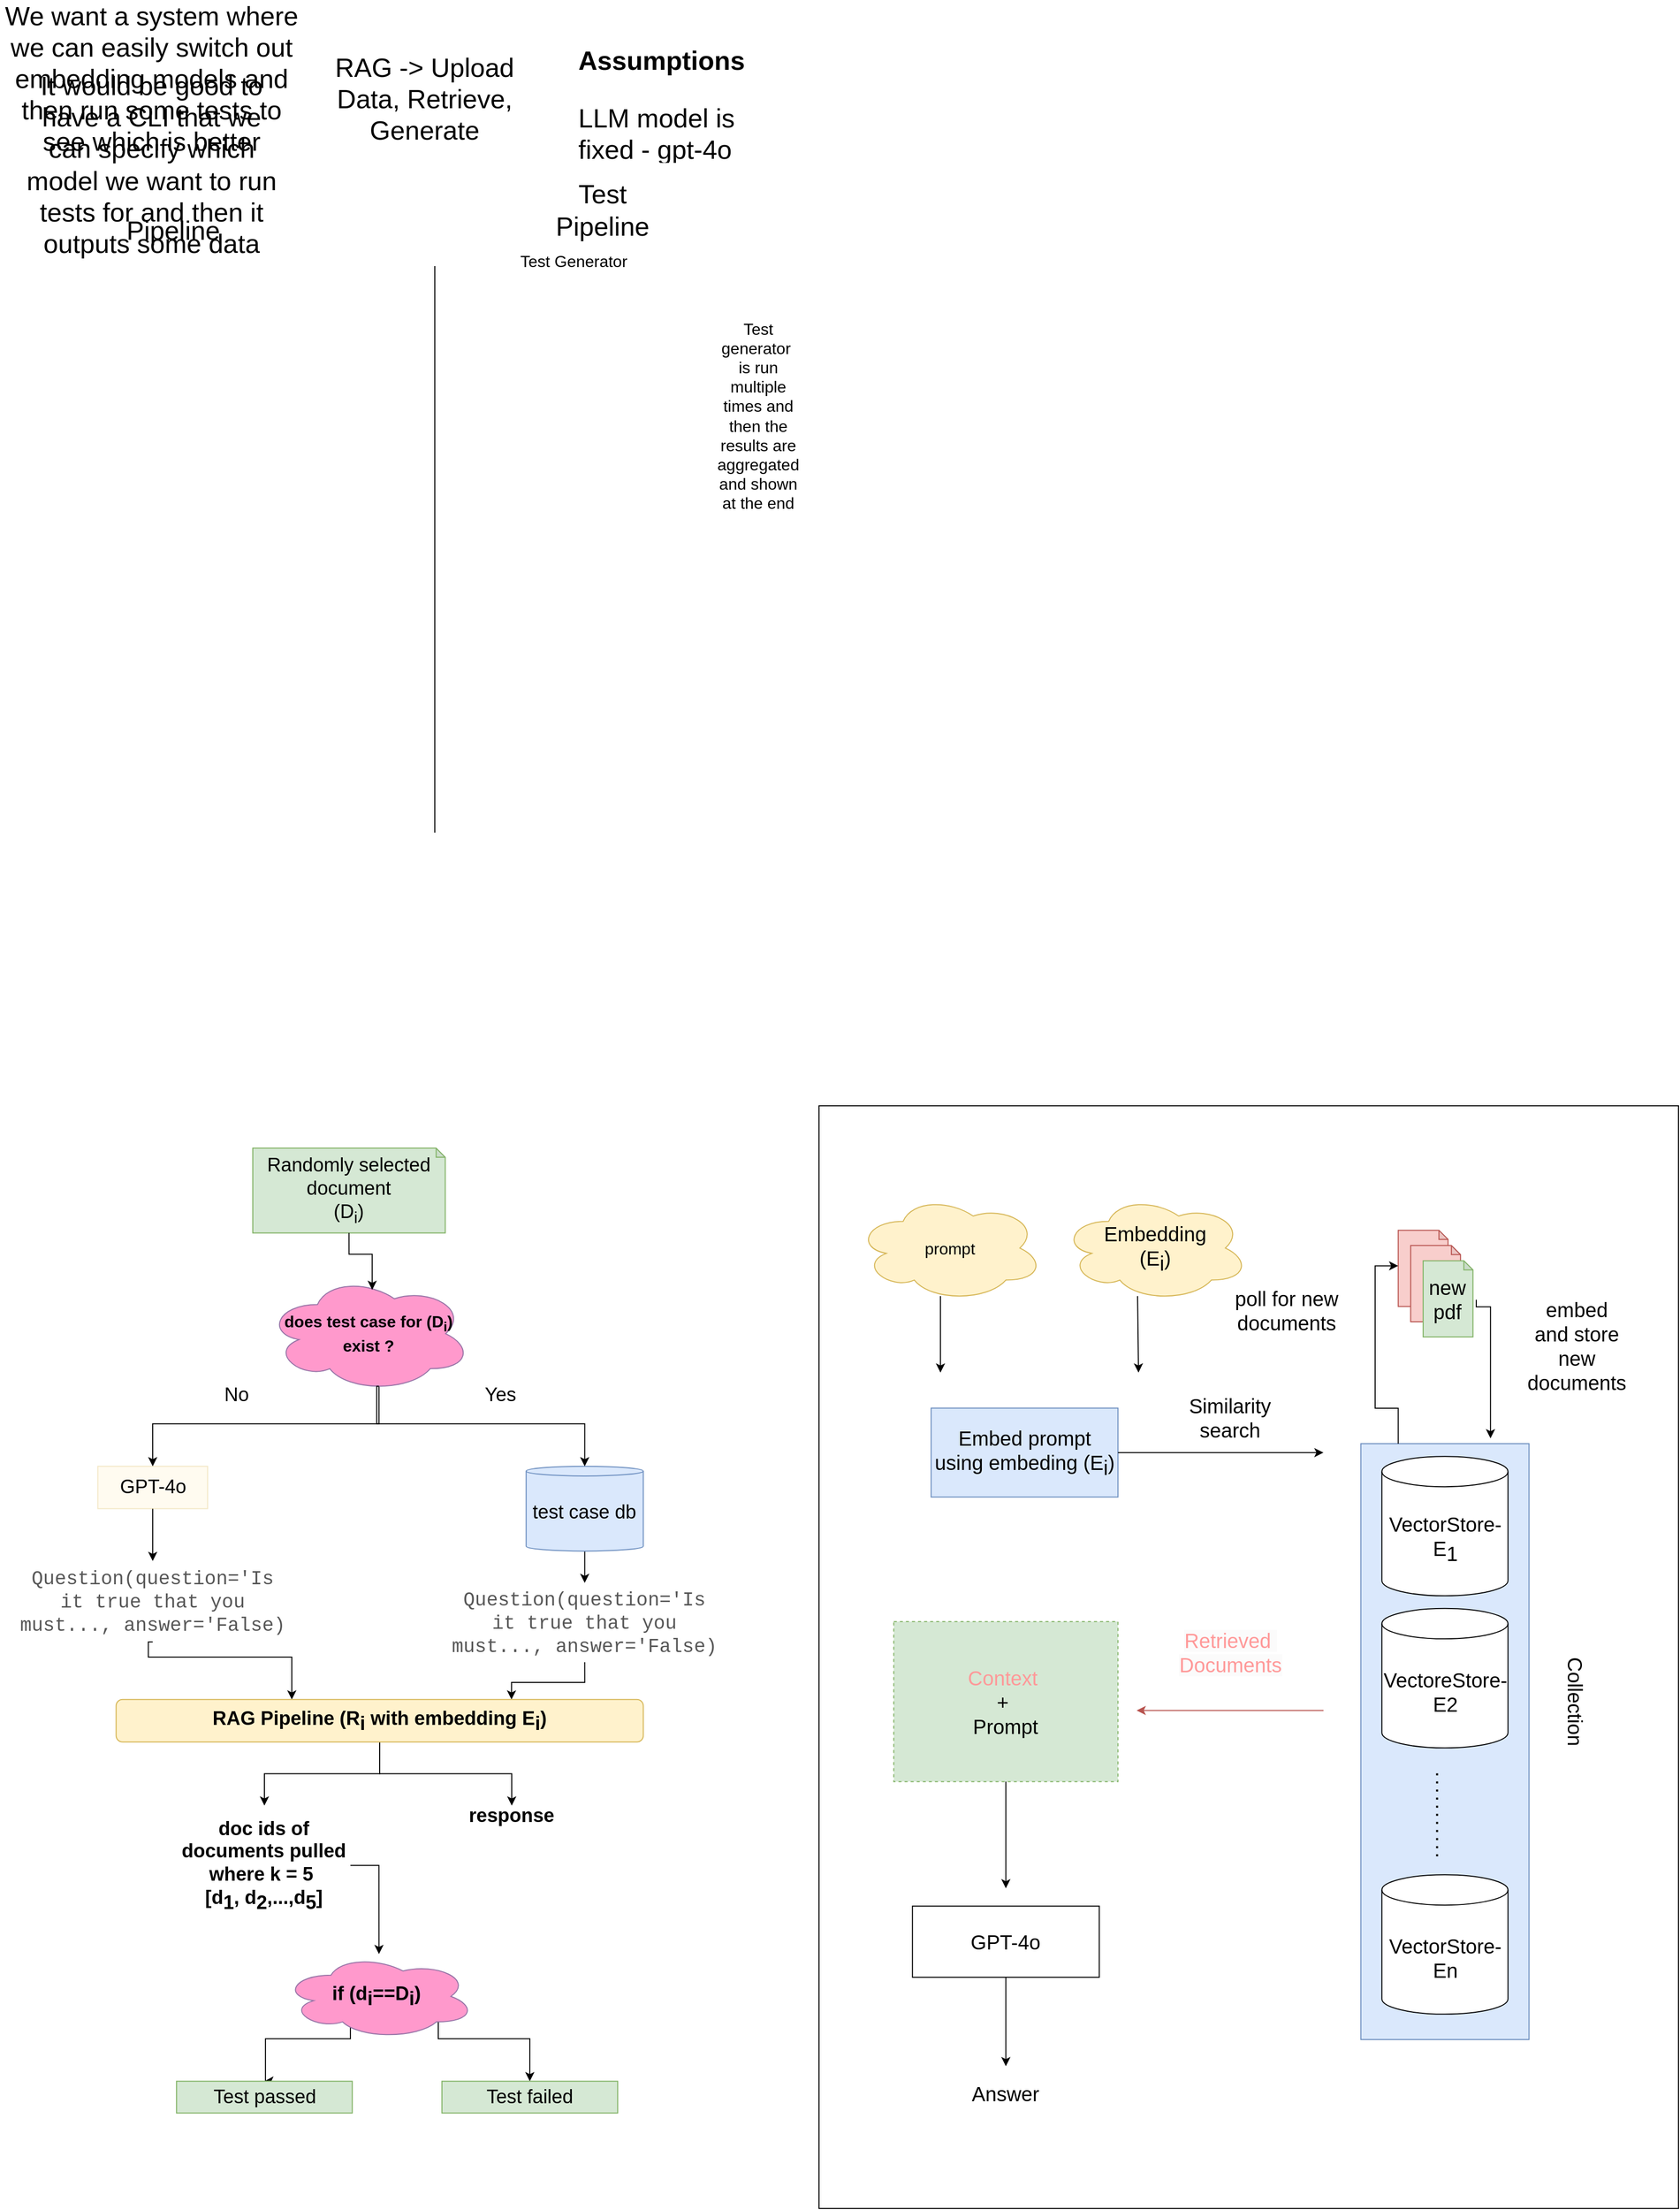 <mxfile version="24.7.7">
  <diagram name="Page-1" id="-SjczU5Mt3xOh5nrBtXj">
    <mxGraphModel dx="1735" dy="1022" grid="1" gridSize="10" guides="1" tooltips="1" connect="1" arrows="1" fold="1" page="1" pageScale="1" pageWidth="850" pageHeight="1100" math="0" shadow="0">
      <root>
        <mxCell id="0" />
        <mxCell id="1" parent="0" />
        <mxCell id="X-Sjxisc7YFIflCwljAy-2" value="We want a system where we can easily switch out embedding models and then run some tests to see which is better" style="text;html=1;align=center;verticalAlign=middle;whiteSpace=wrap;rounded=0;fontSize=26;fontStyle=0" parent="1" vertex="1">
          <mxGeometry x="40" y="40" width="300" height="90" as="geometry" />
        </mxCell>
        <mxCell id="X-Sjxisc7YFIflCwljAy-5" value="It would be good to have a CLI that we can specify which model we want to run tests for and then it outputs some data" style="text;html=1;align=center;verticalAlign=middle;whiteSpace=wrap;rounded=0;fontSize=26;fontStyle=0" parent="1" vertex="1">
          <mxGeometry x="60" y="140" width="260" height="60" as="geometry" />
        </mxCell>
        <mxCell id="X-Sjxisc7YFIflCwljAy-6" value="" style="endArrow=none;html=1;rounded=0;fontSize=16;fontStyle=0" parent="1" edge="1">
          <mxGeometry width="50" height="50" relative="1" as="geometry">
            <mxPoint x="470" y="830" as="sourcePoint" />
            <mxPoint x="470" y="270" as="targetPoint" />
          </mxGeometry>
        </mxCell>
        <mxCell id="X-Sjxisc7YFIflCwljAy-8" value="&lt;span style=&quot;font-size: 26px;&quot;&gt;&lt;font style=&quot;font-size: 26px;&quot;&gt;Pipeline&amp;nbsp;&lt;/font&gt;&lt;/span&gt;" style="text;html=1;align=center;verticalAlign=middle;whiteSpace=wrap;rounded=0;fontSize=26;fontStyle=0" parent="1" vertex="1">
          <mxGeometry x="150" y="220" width="130" height="30" as="geometry" />
        </mxCell>
        <mxCell id="X-Sjxisc7YFIflCwljAy-17" value="RAG -&amp;gt; Upload Data, Retrieve, Generate" style="text;html=1;align=center;verticalAlign=middle;whiteSpace=wrap;rounded=0;fontSize=26;fontStyle=0" parent="1" vertex="1">
          <mxGeometry x="360" y="90" width="200" height="30" as="geometry" />
        </mxCell>
        <mxCell id="X-Sjxisc7YFIflCwljAy-34" value="&lt;h1 style=&quot;margin-top: 0px; font-size: 26px;&quot;&gt;Assumptions&lt;/h1&gt;&lt;p style=&quot;font-size: 26px;&quot;&gt;LLM model is fixed - gpt-4o in this case&lt;/p&gt;&lt;p style=&quot;font-size: 26px;&quot;&gt;Only different Embeddings are being tested&lt;/p&gt;" style="text;html=1;whiteSpace=wrap;overflow=hidden;rounded=0;fontSize=26;fontStyle=0" parent="1" vertex="1">
          <mxGeometry x="610" y="45" width="180" height="120" as="geometry" />
        </mxCell>
        <mxCell id="X-Sjxisc7YFIflCwljAy-41" value="&lt;span style=&quot;font-size: 26px;&quot;&gt;&lt;font style=&quot;font-size: 26px;&quot;&gt;Test Pipeline&lt;/font&gt;&lt;/span&gt;" style="text;html=1;align=center;verticalAlign=middle;whiteSpace=wrap;rounded=0;fontSize=26;fontStyle=0" parent="1" vertex="1">
          <mxGeometry x="571.25" y="200" width="130" height="30" as="geometry" />
        </mxCell>
        <mxCell id="qdj8g2VRZABDNVDGwQws-7" value="&lt;span style=&quot;font-size: 16px;&quot;&gt;Test Generator&lt;/span&gt;&lt;div style=&quot;font-size: 16px;&quot;&gt;&lt;br style=&quot;font-size: 16px;&quot;&gt;&lt;/div&gt;" style="text;html=1;align=center;verticalAlign=middle;whiteSpace=wrap;rounded=0;fontSize=16;fontStyle=0" vertex="1" parent="1">
          <mxGeometry x="552.5" y="260" width="108.75" height="30" as="geometry" />
        </mxCell>
        <mxCell id="qdj8g2VRZABDNVDGwQws-72" value="Test generator&amp;nbsp; is run multiple times and then the results are aggregated and shown at the end" style="text;html=1;align=center;verticalAlign=middle;whiteSpace=wrap;rounded=0;fontSize=16;fontStyle=0" vertex="1" parent="1">
          <mxGeometry x="760" y="402.5" width="60" height="30" as="geometry" />
        </mxCell>
        <mxCell id="qdj8g2VRZABDNVDGwQws-121" value="" style="group" vertex="1" connectable="0" parent="1">
          <mxGeometry x="850" y="1100" width="850" height="1090" as="geometry" />
        </mxCell>
        <mxCell id="qdj8g2VRZABDNVDGwQws-87" value="GPT-4o" style="rounded=0;whiteSpace=wrap;html=1;fontSize=20;fontStyle=0" vertex="1" parent="qdj8g2VRZABDNVDGwQws-121">
          <mxGeometry x="92.391" y="791.129" width="184.783" height="70.323" as="geometry" />
        </mxCell>
        <mxCell id="qdj8g2VRZABDNVDGwQws-88" value="prompt" style="ellipse;shape=cloud;whiteSpace=wrap;html=1;fillColor=#fff2cc;strokeColor=#d6b656;fontSize=16;fontStyle=0" vertex="1" parent="qdj8g2VRZABDNVDGwQws-121">
          <mxGeometry x="36.957" y="87.903" width="184.783" height="105.484" as="geometry" />
        </mxCell>
        <mxCell id="qdj8g2VRZABDNVDGwQws-89" value="" style="endArrow=classic;html=1;rounded=0;exitX=0.55;exitY=0.95;exitDx=0;exitDy=0;exitPerimeter=0;fontSize=20;fontStyle=0" edge="1" parent="qdj8g2VRZABDNVDGwQws-121">
          <mxGeometry width="50" height="50" relative="1" as="geometry">
            <mxPoint x="120.109" y="188.113" as="sourcePoint" />
            <mxPoint x="120.109" y="263.71" as="targetPoint" />
          </mxGeometry>
        </mxCell>
        <mxCell id="qdj8g2VRZABDNVDGwQws-90" value="" style="endArrow=classic;html=1;rounded=0;exitX=0.55;exitY=0.95;exitDx=0;exitDy=0;exitPerimeter=0;fontSize=20;fontStyle=0" edge="1" parent="qdj8g2VRZABDNVDGwQws-121">
          <mxGeometry width="50" height="50" relative="1" as="geometry">
            <mxPoint x="315.054" y="188.113" as="sourcePoint" />
            <mxPoint x="315.978" y="263.71" as="targetPoint" />
          </mxGeometry>
        </mxCell>
        <mxCell id="qdj8g2VRZABDNVDGwQws-91" value="Embed prompt&lt;div style=&quot;font-size: 20px;&quot;&gt;using embeding (E&lt;span style=&quot;font-size: 20px;&quot;&gt;&lt;sub style=&quot;font-size: 20px;&quot;&gt;i&lt;/sub&gt;&lt;/span&gt;&lt;span style=&quot;background-color: initial; font-size: 20px;&quot;&gt;)&lt;/span&gt;&lt;/div&gt;" style="text;html=1;align=center;verticalAlign=middle;whiteSpace=wrap;rounded=0;fillColor=#dae8fc;strokeColor=#6c8ebf;fontSize=20;fontStyle=0" vertex="1" parent="qdj8g2VRZABDNVDGwQws-121">
          <mxGeometry x="110.87" y="298.871" width="184.783" height="87.903" as="geometry" />
        </mxCell>
        <mxCell id="qdj8g2VRZABDNVDGwQws-92" value="" style="endArrow=classic;html=1;rounded=0;exitX=1;exitY=0.5;exitDx=0;exitDy=0;fontSize=20;fontStyle=0" edge="1" parent="qdj8g2VRZABDNVDGwQws-121" source="qdj8g2VRZABDNVDGwQws-91">
          <mxGeometry width="50" height="50" relative="1" as="geometry">
            <mxPoint x="683.696" y="597.742" as="sourcePoint" />
            <mxPoint x="498.913" y="342.823" as="targetPoint" />
          </mxGeometry>
        </mxCell>
        <mxCell id="qdj8g2VRZABDNVDGwQws-93" value="Similarity search" style="text;html=1;align=center;verticalAlign=middle;whiteSpace=wrap;rounded=0;fontSize=20;fontStyle=0" vertex="1" parent="qdj8g2VRZABDNVDGwQws-121">
          <mxGeometry x="351.087" y="281.29" width="110.87" height="52.742" as="geometry" />
        </mxCell>
        <mxCell id="qdj8g2VRZABDNVDGwQws-94" value="" style="endArrow=classic;html=1;rounded=0;fillColor=#f8cecc;strokeColor=#b85450;fontColor=#000000;fontSize=20;fontStyle=0" edge="1" parent="qdj8g2VRZABDNVDGwQws-121">
          <mxGeometry width="50" height="50" relative="1" as="geometry">
            <mxPoint x="498.913" y="597.742" as="sourcePoint" />
            <mxPoint x="314.13" y="597.742" as="targetPoint" />
          </mxGeometry>
        </mxCell>
        <mxCell id="qdj8g2VRZABDNVDGwQws-95" value="&lt;span style=&quot;font-family: Helvetica; font-size: 20px; font-style: normal; font-variant-ligatures: normal; font-variant-caps: normal; letter-spacing: normal; orphans: 2; text-indent: 0px; text-transform: none; widows: 2; word-spacing: 0px; -webkit-text-stroke-width: 0px; white-space: normal; background-color: rgb(251, 251, 251); text-decoration-thickness: initial; text-decoration-style: initial; text-decoration-color: initial; float: none; display: inline !important;&quot;&gt;&lt;font style=&quot;font-size: 20px;&quot; color=&quot;#ff9999&quot;&gt;Retrieved&amp;nbsp;&lt;br style=&quot;font-size: 20px;&quot;&gt;&lt;/font&gt;&lt;/span&gt;&lt;div style=&quot;font-size: 20px;&quot;&gt;&lt;span style=&quot;font-family: Helvetica; font-size: 20px; font-style: normal; font-variant-ligatures: normal; font-variant-caps: normal; letter-spacing: normal; orphans: 2; text-indent: 0px; text-transform: none; widows: 2; word-spacing: 0px; -webkit-text-stroke-width: 0px; white-space: normal; background-color: rgb(251, 251, 251); text-decoration-thickness: initial; text-decoration-style: initial; text-decoration-color: initial; float: none; display: inline !important;&quot;&gt;&lt;font style=&quot;font-size: 20px;&quot; color=&quot;#ff9999&quot;&gt;Documents&lt;/font&gt;&lt;/span&gt;&lt;/div&gt;" style="text;whiteSpace=wrap;html=1;align=center;fontSize=20;fontStyle=0" vertex="1" parent="qdj8g2VRZABDNVDGwQws-121">
          <mxGeometry x="295.652" y="509.839" width="221.739" height="70.323" as="geometry" />
        </mxCell>
        <mxCell id="qdj8g2VRZABDNVDGwQws-96" value="" style="rounded=0;whiteSpace=wrap;html=1;strokeColor=#82b366;dashed=1;fillColor=#d5e8d4;fontSize=20;fontStyle=0" vertex="1" parent="qdj8g2VRZABDNVDGwQws-121">
          <mxGeometry x="73.913" y="509.839" width="221.739" height="158.226" as="geometry" />
        </mxCell>
        <mxCell id="qdj8g2VRZABDNVDGwQws-97" value="&lt;font style=&quot;font-size: 20px;&quot; color=&quot;#ff9999&quot;&gt;Context&lt;/font&gt;&amp;nbsp;&lt;div style=&quot;font-size: 20px;&quot;&gt;+&amp;nbsp;&lt;/div&gt;&lt;div style=&quot;font-size: 20px;&quot;&gt;Prompt&lt;/div&gt;" style="text;html=1;align=center;verticalAlign=middle;whiteSpace=wrap;rounded=0;fontSize=20;fontStyle=0" vertex="1" parent="qdj8g2VRZABDNVDGwQws-121">
          <mxGeometry x="129.348" y="562.581" width="110.87" height="52.742" as="geometry" />
        </mxCell>
        <mxCell id="qdj8g2VRZABDNVDGwQws-98" value="" style="endArrow=classic;html=1;rounded=0;exitX=0.5;exitY=1;exitDx=0;exitDy=0;fontSize=20;fontStyle=0" edge="1" parent="qdj8g2VRZABDNVDGwQws-121" source="qdj8g2VRZABDNVDGwQws-96">
          <mxGeometry width="50" height="50" relative="1" as="geometry">
            <mxPoint x="683.696" y="668.065" as="sourcePoint" />
            <mxPoint x="184.783" y="773.548" as="targetPoint" />
          </mxGeometry>
        </mxCell>
        <mxCell id="qdj8g2VRZABDNVDGwQws-99" value="" style="endArrow=classic;html=1;rounded=0;exitX=0.5;exitY=1;exitDx=0;exitDy=0;fontSize=20;fontStyle=0" edge="1" parent="qdj8g2VRZABDNVDGwQws-121" source="qdj8g2VRZABDNVDGwQws-87" target="qdj8g2VRZABDNVDGwQws-100">
          <mxGeometry width="50" height="50" relative="1" as="geometry">
            <mxPoint x="683.696" y="879.032" as="sourcePoint" />
            <mxPoint x="184.783" y="949.355" as="targetPoint" />
          </mxGeometry>
        </mxCell>
        <mxCell id="qdj8g2VRZABDNVDGwQws-100" value="Answer" style="text;html=1;align=center;verticalAlign=middle;whiteSpace=wrap;rounded=0;fontSize=20;fontStyle=0" vertex="1" parent="qdj8g2VRZABDNVDGwQws-121">
          <mxGeometry x="129.348" y="949.355" width="110.87" height="52.742" as="geometry" />
        </mxCell>
        <mxCell id="qdj8g2VRZABDNVDGwQws-101" value="" style="group;fontSize=20;fontStyle=0" vertex="1" connectable="0" parent="qdj8g2VRZABDNVDGwQws-121">
          <mxGeometry x="535.87" y="334.032" width="166.304" height="588.952" as="geometry" />
        </mxCell>
        <mxCell id="qdj8g2VRZABDNVDGwQws-102" value="" style="rounded=0;whiteSpace=wrap;html=1;fillColor=#dae8fc;strokeColor=#6c8ebf;fontSize=20;fontStyle=0" vertex="1" parent="qdj8g2VRZABDNVDGwQws-101">
          <mxGeometry width="166.304" height="588.952" as="geometry" />
        </mxCell>
        <mxCell id="qdj8g2VRZABDNVDGwQws-103" value="VectoreStore-E&lt;span style=&quot;font-size: 20px;&quot;&gt;2&lt;/span&gt;" style="shape=cylinder3;whiteSpace=wrap;html=1;boundedLbl=1;backgroundOutline=1;size=15;fontSize=20;fontStyle=0" vertex="1" parent="qdj8g2VRZABDNVDGwQws-101">
          <mxGeometry x="20.788" y="162.902" width="124.728" height="137.84" as="geometry" />
        </mxCell>
        <mxCell id="qdj8g2VRZABDNVDGwQws-104" value="" style="endArrow=none;dashed=1;html=1;dashPattern=1 3;strokeWidth=2;rounded=0;fontSize=20;fontStyle=0" edge="1" parent="qdj8g2VRZABDNVDGwQws-101">
          <mxGeometry width="50" height="50" relative="1" as="geometry">
            <mxPoint x="75.405" y="325.803" as="sourcePoint" />
            <mxPoint x="75.405" y="413.519" as="targetPoint" />
          </mxGeometry>
        </mxCell>
        <mxCell id="qdj8g2VRZABDNVDGwQws-105" value="VectorStore-En" style="shape=cylinder3;whiteSpace=wrap;html=1;boundedLbl=1;backgroundOutline=1;size=15;fontSize=20;fontStyle=0" vertex="1" parent="qdj8g2VRZABDNVDGwQws-101">
          <mxGeometry x="20.788" y="426.05" width="124.728" height="137.84" as="geometry" />
        </mxCell>
        <mxCell id="qdj8g2VRZABDNVDGwQws-106" value="VectorStore-E&lt;sub style=&quot;font-size: 20px;&quot;&gt;1&lt;/sub&gt;" style="shape=cylinder3;whiteSpace=wrap;html=1;boundedLbl=1;backgroundOutline=1;size=15;fontSize=20;fontStyle=0" vertex="1" parent="qdj8g2VRZABDNVDGwQws-101">
          <mxGeometry x="20.788" y="12.531" width="124.728" height="137.84" as="geometry" />
        </mxCell>
        <mxCell id="qdj8g2VRZABDNVDGwQws-107" value="" style="group;fontSize=20;fontStyle=0" vertex="1" connectable="0" parent="qdj8g2VRZABDNVDGwQws-121">
          <mxGeometry x="554.348" y="123.065" width="73.913" height="105.484" as="geometry" />
        </mxCell>
        <mxCell id="qdj8g2VRZABDNVDGwQws-108" value="" style="group;fontSize=20;fontStyle=0" vertex="1" connectable="0" parent="qdj8g2VRZABDNVDGwQws-107">
          <mxGeometry x="18.478" width="73.913" height="105.484" as="geometry" />
        </mxCell>
        <mxCell id="qdj8g2VRZABDNVDGwQws-109" value="" style="shape=note;whiteSpace=wrap;html=1;backgroundOutline=1;darkOpacity=0.05;size=9;fillColor=#f8cecc;strokeColor=#b85450;fontSize=20;fontStyle=0" vertex="1" parent="qdj8g2VRZABDNVDGwQws-108">
          <mxGeometry width="49.275" height="75.346" as="geometry" />
        </mxCell>
        <mxCell id="qdj8g2VRZABDNVDGwQws-110" value="" style="shape=note;whiteSpace=wrap;html=1;backgroundOutline=1;darkOpacity=0.05;size=9;fillColor=#f8cecc;strokeColor=#b85450;fontSize=20;fontStyle=0" vertex="1" parent="qdj8g2VRZABDNVDGwQws-108">
          <mxGeometry x="12.319" y="15.069" width="49.275" height="75.346" as="geometry" />
        </mxCell>
        <mxCell id="qdj8g2VRZABDNVDGwQws-111" value="new pdf" style="shape=note;whiteSpace=wrap;html=1;backgroundOutline=1;darkOpacity=0.05;size=9;fillColor=#d5e8d4;strokeColor=#82b366;fontSize=20;fontStyle=0" vertex="1" parent="qdj8g2VRZABDNVDGwQws-108">
          <mxGeometry x="24.638" y="30.138" width="49.275" height="75.346" as="geometry" />
        </mxCell>
        <mxCell id="qdj8g2VRZABDNVDGwQws-112" value="&lt;font style=&quot;font-size: 20px;&quot;&gt;embed and store new documents&lt;/font&gt;" style="text;html=1;align=center;verticalAlign=middle;whiteSpace=wrap;rounded=0;fontSize=20;fontStyle=0" vertex="1" parent="qdj8g2VRZABDNVDGwQws-121">
          <mxGeometry x="707.717" y="210.968" width="83.152" height="52.742" as="geometry" />
        </mxCell>
        <mxCell id="qdj8g2VRZABDNVDGwQws-113" style="edgeStyle=orthogonalEdgeStyle;rounded=0;orthogonalLoop=1;jettySize=auto;html=1;fontSize=20;fontStyle=0" edge="1" parent="qdj8g2VRZABDNVDGwQws-121">
          <mxGeometry relative="1" as="geometry">
            <mxPoint x="572.826" y="334.032" as="sourcePoint" />
            <mxPoint x="572.826" y="158.226" as="targetPoint" />
            <Array as="points">
              <mxPoint x="573" y="299" />
              <mxPoint x="550" y="299" />
              <mxPoint x="550" y="158" />
            </Array>
          </mxGeometry>
        </mxCell>
        <mxCell id="qdj8g2VRZABDNVDGwQws-114" style="edgeStyle=orthogonalEdgeStyle;rounded=0;orthogonalLoop=1;jettySize=auto;html=1;entryX=0.771;entryY=-0.009;entryDx=0;entryDy=0;entryPerimeter=0;fontSize=20;fontStyle=0" edge="1" parent="qdj8g2VRZABDNVDGwQws-121" target="qdj8g2VRZABDNVDGwQws-102">
          <mxGeometry relative="1" as="geometry">
            <mxPoint x="665.217" y="263.71" as="targetPoint" />
            <Array as="points">
              <mxPoint x="650" y="198.824" />
              <mxPoint x="664" y="198.824" />
            </Array>
            <mxPoint x="650" y="191.759" as="sourcePoint" />
          </mxGeometry>
        </mxCell>
        <mxCell id="qdj8g2VRZABDNVDGwQws-115" value="&lt;font style=&quot;font-size: 20px;&quot;&gt;poll for new documents&lt;/font&gt;" style="text;html=1;align=center;verticalAlign=middle;whiteSpace=wrap;rounded=0;fontSize=20;fontStyle=0" vertex="1" parent="qdj8g2VRZABDNVDGwQws-121">
          <mxGeometry x="406.522" y="175.806" width="110.87" height="52.742" as="geometry" />
        </mxCell>
        <mxCell id="qdj8g2VRZABDNVDGwQws-116" value="Collection" style="text;html=1;align=center;verticalAlign=middle;whiteSpace=wrap;rounded=0;rotation=90;fontSize=20;fontStyle=0" vertex="1" parent="qdj8g2VRZABDNVDGwQws-121">
          <mxGeometry x="692.935" y="562.581" width="110.87" height="52.742" as="geometry" />
        </mxCell>
        <mxCell id="qdj8g2VRZABDNVDGwQws-117" value="Embedding&lt;div style=&quot;font-size: 20px;&quot;&gt;(E&lt;sub style=&quot;font-size: 20px;&quot;&gt;i&lt;/sub&gt;&lt;span style=&quot;font-size: 20px;&quot;&gt;)&lt;/span&gt;&lt;/div&gt;" style="ellipse;shape=cloud;whiteSpace=wrap;html=1;fillColor=#fff2cc;strokeColor=#d6b656;fontSize=20;fontStyle=0" vertex="1" parent="qdj8g2VRZABDNVDGwQws-121">
          <mxGeometry x="240.217" y="87.903" width="184.783" height="105.484" as="geometry" />
        </mxCell>
        <mxCell id="qdj8g2VRZABDNVDGwQws-120" value="" style="rounded=0;whiteSpace=wrap;html=1;fillColor=none;" vertex="1" parent="qdj8g2VRZABDNVDGwQws-121">
          <mxGeometry width="850" height="1090" as="geometry" />
        </mxCell>
        <mxCell id="qdj8g2VRZABDNVDGwQws-15" value="&lt;h4 style=&quot;font-size: 19px;&quot;&gt;&lt;span style=&quot;font-weight: normal;&quot;&gt;&lt;span style=&quot;background-color: initial;&quot;&gt;&lt;font style=&quot;font-size: 19px;&quot;&gt;Randomly selected document&lt;br style=&quot;&quot;&gt;&lt;/font&gt;&lt;/span&gt;&lt;font style=&quot;font-size: 19px;&quot;&gt;&lt;span style=&quot;background-color: initial;&quot;&gt;(D&lt;/span&gt;&lt;span style=&quot;background-color: initial;&quot;&gt;&lt;sub style=&quot;&quot;&gt;i&lt;/sub&gt;&lt;/span&gt;&lt;span style=&quot;background-color: initial;&quot;&gt;)&lt;/span&gt;&lt;/font&gt;&lt;/span&gt;&lt;/h4&gt;" style="shape=note;whiteSpace=wrap;html=1;backgroundOutline=1;darkOpacity=0.05;size=9;fillColor=#d5e8d4;strokeColor=#82b366;align=center;fontSize=26;fontStyle=0" vertex="1" parent="1">
          <mxGeometry x="290" y="1141.92" width="190.34" height="83.85" as="geometry" />
        </mxCell>
        <mxCell id="qdj8g2VRZABDNVDGwQws-33" style="edgeStyle=orthogonalEdgeStyle;rounded=0;orthogonalLoop=1;jettySize=auto;html=1;exitX=0.5;exitY=1;exitDx=0;exitDy=0;entryX=0.5;entryY=0;entryDx=0;entryDy=0;fontSize=19;fontStyle=0" edge="1" parent="1" source="qdj8g2VRZABDNVDGwQws-19" target="qdj8g2VRZABDNVDGwQws-24">
          <mxGeometry relative="1" as="geometry" />
        </mxCell>
        <mxCell id="qdj8g2VRZABDNVDGwQws-19" value="&lt;font style=&quot;font-size: 19px;&quot;&gt;GPT-4o&lt;/font&gt;" style="rounded=0;whiteSpace=wrap;html=1;fillColor=#fff2cc;strokeColor=#d6b656;opacity=30;gradientColor=none;fontSize=19;fontStyle=0" vertex="1" parent="1">
          <mxGeometry x="136.724" y="1456.346" width="108.621" height="41.923" as="geometry" />
        </mxCell>
        <mxCell id="qdj8g2VRZABDNVDGwQws-41" style="edgeStyle=orthogonalEdgeStyle;rounded=0;orthogonalLoop=1;jettySize=auto;html=1;exitX=0.5;exitY=1;exitDx=0;exitDy=0;fontSize=19;fontStyle=0" edge="1" parent="1" source="qdj8g2VRZABDNVDGwQws-24" target="qdj8g2VRZABDNVDGwQws-40">
          <mxGeometry relative="1" as="geometry">
            <Array as="points">
              <mxPoint x="186.69" y="1645" />
              <mxPoint x="328.621" y="1645" />
            </Array>
          </mxGeometry>
        </mxCell>
        <mxCell id="qdj8g2VRZABDNVDGwQws-24" value="&lt;pre style=&quot;font-size: 19px;&quot;&gt;&lt;div style=&quot;font-size: 19px;&quot;&gt;&lt;span style=&quot;color: rgb(87, 87, 87); font-family: Menlo, Monaco, &amp;quot;Courier New&amp;quot;, monospace; background-color: initial; font-size: 19px;&quot;&gt;&lt;span style=&quot;font-size: 19px;&quot;&gt;&lt;span style=&quot;font-size: 19px;&quot;&gt;Question(question=&#39;Is&lt;/span&gt;&lt;/span&gt;&lt;/span&gt;&lt;/div&gt;&lt;span style=&quot;font-size: 19px;&quot;&gt;&lt;span style=&quot;font-size: 19px;&quot;&gt;&lt;span style=&quot;font-family: Menlo, Monaco, &amp;quot;Courier New&amp;quot;, monospace; white-space: pre; font-size: 19px;&quot;&gt;&lt;div style=&quot;font-size: 19px;&quot;&gt;&lt;span style=&quot;background-color: initial; font-size: 19px;&quot;&gt;&lt;font color=&quot;#575757&quot; style=&quot;font-size: 19px;&quot;&gt; it true &lt;/font&gt;&lt;/span&gt;&lt;span style=&quot;background-color: initial; color: rgb(87, 87, 87); font-size: 19px;&quot;&gt;that you &lt;/span&gt;&lt;/div&gt;&lt;/span&gt;&lt;span style=&quot;color: rgb(87, 87, 87); font-family: Menlo, Monaco, &amp;quot;Courier New&amp;quot;, monospace; white-space: pre; background-color: initial; font-size: 19px;&quot;&gt;&lt;div style=&quot;font-size: 19px;&quot;&gt;&lt;span style=&quot;background-color: initial; font-size: 19px;&quot;&gt;must..., &lt;/span&gt;&lt;span style=&quot;background-color: initial; font-size: 19px;&quot;&gt;answer=&#39;False)&lt;/span&gt;&lt;/div&gt;&lt;/span&gt;&lt;/span&gt;&lt;/span&gt;&lt;/pre&gt;" style="text;html=1;align=center;verticalAlign=middle;whiteSpace=wrap;rounded=0;fontSize=19;fontStyle=0" vertex="1" parent="1">
          <mxGeometry x="78.79" y="1550" width="224.48" height="80" as="geometry" />
        </mxCell>
        <mxCell id="qdj8g2VRZABDNVDGwQws-27" style="edgeStyle=orthogonalEdgeStyle;rounded=0;orthogonalLoop=1;jettySize=auto;html=1;exitX=0.55;exitY=0.95;exitDx=0;exitDy=0;exitPerimeter=0;entryX=0.5;entryY=0;entryDx=0;entryDy=0;fontSize=19;fontStyle=0" edge="1" parent="1" source="qdj8g2VRZABDNVDGwQws-25" target="qdj8g2VRZABDNVDGwQws-19">
          <mxGeometry relative="1" as="geometry">
            <Array as="points">
              <mxPoint x="412.621" y="1414.423" />
              <mxPoint x="192.483" y="1414.423" />
            </Array>
          </mxGeometry>
        </mxCell>
        <mxCell id="qdj8g2VRZABDNVDGwQws-25" value="&lt;h6 style=&quot;font-size: 16px;&quot;&gt;&lt;font style=&quot;font-size: 16px;&quot;&gt;does test case for&amp;nbsp;&lt;span style=&quot;background-color: initial;&quot;&gt;(D&lt;/span&gt;&lt;span style=&quot;background-color: initial;&quot;&gt;&lt;sub style=&quot;&quot;&gt;i&lt;/sub&gt;&lt;/span&gt;&lt;span style=&quot;background-color: initial;&quot;&gt;) exist ?&lt;/span&gt;&lt;/font&gt;&lt;/h6&gt;" style="ellipse;shape=cloud;whiteSpace=wrap;html=1;fillColor=#FF99CC;strokeColor=#9673a6;fontSize=19;fontStyle=0" vertex="1" parent="1">
          <mxGeometry x="303.276" y="1267.692" width="202.759" height="115.288" as="geometry" />
        </mxCell>
        <mxCell id="qdj8g2VRZABDNVDGwQws-28" value="&lt;font style=&quot;font-size: 19px;&quot;&gt;No&lt;/font&gt;" style="text;html=1;align=center;verticalAlign=middle;whiteSpace=wrap;rounded=0;fontSize=19;fontStyle=0" vertex="1" parent="1">
          <mxGeometry x="216.379" y="1366.736" width="115.862" height="38.779" as="geometry" />
        </mxCell>
        <mxCell id="qdj8g2VRZABDNVDGwQws-38" style="edgeStyle=orthogonalEdgeStyle;rounded=0;orthogonalLoop=1;jettySize=auto;html=1;exitX=0.5;exitY=1;exitDx=0;exitDy=0;exitPerimeter=0;entryX=0.5;entryY=0;entryDx=0;entryDy=0;fontSize=19;fontStyle=0" edge="1" parent="1" source="qdj8g2VRZABDNVDGwQws-34" target="qdj8g2VRZABDNVDGwQws-37">
          <mxGeometry relative="1" as="geometry" />
        </mxCell>
        <mxCell id="qdj8g2VRZABDNVDGwQws-34" value="&lt;h5 style=&quot;font-size: 19px;&quot;&gt;&lt;font style=&quot;font-size: 19px; font-weight: normal;&quot;&gt;test case db&lt;/font&gt;&lt;/h5&gt;" style="shape=cylinder3;whiteSpace=wrap;html=1;boundedLbl=1;backgroundOutline=1;size=4.8;fillColor=#dae8fc;strokeColor=#6c8ebf;fontSize=19;fontStyle=0" vertex="1" parent="1">
          <mxGeometry x="560.345" y="1456.346" width="115.862" height="83.846" as="geometry" />
        </mxCell>
        <mxCell id="qdj8g2VRZABDNVDGwQws-35" style="edgeStyle=orthogonalEdgeStyle;rounded=0;orthogonalLoop=1;jettySize=auto;html=1;exitX=0.55;exitY=0.95;exitDx=0;exitDy=0;exitPerimeter=0;entryX=0.5;entryY=0;entryDx=0;entryDy=0;entryPerimeter=0;fontSize=19;fontStyle=0" edge="1" parent="1" source="qdj8g2VRZABDNVDGwQws-25" target="qdj8g2VRZABDNVDGwQws-34">
          <mxGeometry relative="1" as="geometry">
            <Array as="points">
              <mxPoint x="412.621" y="1414.423" />
              <mxPoint x="618.276" y="1414.423" />
            </Array>
          </mxGeometry>
        </mxCell>
        <mxCell id="qdj8g2VRZABDNVDGwQws-36" value="&lt;span style=&quot;font-size: 19px;&quot;&gt;Yes&lt;/span&gt;" style="text;html=1;align=center;verticalAlign=middle;whiteSpace=wrap;rounded=0;fontSize=19;fontStyle=0" vertex="1" parent="1">
          <mxGeometry x="477.069" y="1366.736" width="115.862" height="38.779" as="geometry" />
        </mxCell>
        <mxCell id="qdj8g2VRZABDNVDGwQws-73" style="edgeStyle=orthogonalEdgeStyle;rounded=0;orthogonalLoop=1;jettySize=auto;html=1;exitX=0.5;exitY=1;exitDx=0;exitDy=0;entryX=0.75;entryY=0;entryDx=0;entryDy=0;fontSize=19;fontStyle=0" edge="1" parent="1" source="qdj8g2VRZABDNVDGwQws-37" target="qdj8g2VRZABDNVDGwQws-40">
          <mxGeometry relative="1" as="geometry" />
        </mxCell>
        <mxCell id="qdj8g2VRZABDNVDGwQws-37" value="&lt;pre style=&quot;font-size: 19px;&quot;&gt;&lt;div style=&quot;font-size: 19px;&quot;&gt;&lt;span style=&quot;color: rgb(87, 87, 87); font-family: Menlo, Monaco, &amp;quot;Courier New&amp;quot;, monospace; background-color: initial; font-size: 19px;&quot;&gt;&lt;span style=&quot;font-size: 19px;&quot;&gt;&lt;span style=&quot;font-size: 19px;&quot;&gt;Question(question=&#39;Is&lt;/span&gt;&lt;/span&gt;&lt;/span&gt;&lt;/div&gt;&lt;span style=&quot;font-size: 19px;&quot;&gt;&lt;span style=&quot;font-size: 19px;&quot;&gt;&lt;span style=&quot;font-family: Menlo, Monaco, &amp;quot;Courier New&amp;quot;, monospace; white-space: pre; font-size: 19px;&quot;&gt;&lt;div style=&quot;font-size: 19px;&quot;&gt;&lt;span style=&quot;background-color: initial; font-size: 19px;&quot;&gt;&lt;font color=&quot;#575757&quot; style=&quot;font-size: 19px;&quot;&gt; it true &lt;/font&gt;&lt;/span&gt;&lt;span style=&quot;background-color: initial; color: rgb(87, 87, 87); font-size: 19px;&quot;&gt;that you &lt;/span&gt;&lt;/div&gt;&lt;/span&gt;&lt;span style=&quot;color: rgb(87, 87, 87); font-family: Menlo, Monaco, &amp;quot;Courier New&amp;quot;, monospace; white-space: pre; background-color: initial; font-size: 19px;&quot;&gt;&lt;div style=&quot;font-size: 19px;&quot;&gt;&lt;span style=&quot;background-color: initial; font-size: 19px;&quot;&gt;must..., &lt;/span&gt;&lt;span style=&quot;background-color: initial; font-size: 19px;&quot;&gt;answer=&#39;False)&lt;/span&gt;&lt;/div&gt;&lt;/span&gt;&lt;/span&gt;&lt;/span&gt;&lt;/pre&gt;" style="text;html=1;align=center;verticalAlign=middle;whiteSpace=wrap;rounded=0;fontSize=19;fontStyle=0" vertex="1" parent="1">
          <mxGeometry x="506.03" y="1571.63" width="224.48" height="78.37" as="geometry" />
        </mxCell>
        <mxCell id="qdj8g2VRZABDNVDGwQws-79" style="edgeStyle=orthogonalEdgeStyle;rounded=0;orthogonalLoop=1;jettySize=auto;html=1;entryX=0.5;entryY=0;entryDx=0;entryDy=0;fontSize=19;fontStyle=0" edge="1" parent="1" source="qdj8g2VRZABDNVDGwQws-40" target="qdj8g2VRZABDNVDGwQws-49">
          <mxGeometry relative="1" as="geometry" />
        </mxCell>
        <mxCell id="qdj8g2VRZABDNVDGwQws-83" style="edgeStyle=orthogonalEdgeStyle;rounded=0;orthogonalLoop=1;jettySize=auto;html=1;exitX=0.5;exitY=1;exitDx=0;exitDy=0;fontStyle=0;fontSize=19;" edge="1" parent="1" source="qdj8g2VRZABDNVDGwQws-40" target="qdj8g2VRZABDNVDGwQws-47">
          <mxGeometry relative="1" as="geometry" />
        </mxCell>
        <mxCell id="qdj8g2VRZABDNVDGwQws-40" value="&lt;h4 style=&quot;font-size: 19px;&quot;&gt;&lt;span style=&quot;background-color: initial; font-size: 19px;&quot;&gt;RAG Pipeline (R&lt;/span&gt;&lt;span style=&quot;background-color: initial; font-size: 19px;&quot;&gt;&lt;sub style=&quot;font-size: 19px;&quot;&gt;i&lt;/sub&gt;&lt;/span&gt;&lt;span style=&quot;background-color: initial; font-size: 19px;&quot;&gt;&lt;span style=&quot;font-size: 19px;&quot;&gt;&amp;nbsp;with embedding E&lt;sub style=&quot;font-size: 19px;&quot;&gt;i&lt;/sub&gt;)&lt;/span&gt;&lt;/span&gt;&lt;/h4&gt;" style="rounded=1;whiteSpace=wrap;html=1;fillColor=#fff2cc;strokeColor=#d6b656;fontSize=19;fontStyle=0" vertex="1" parent="1">
          <mxGeometry x="154.828" y="1686.923" width="521.379" height="41.923" as="geometry" />
        </mxCell>
        <mxCell id="qdj8g2VRZABDNVDGwQws-82" style="edgeStyle=orthogonalEdgeStyle;rounded=0;orthogonalLoop=1;jettySize=auto;html=1;exitX=1;exitY=0.5;exitDx=0;exitDy=0;fontStyle=0;fontSize=19;" edge="1" parent="1" source="qdj8g2VRZABDNVDGwQws-47" target="qdj8g2VRZABDNVDGwQws-51">
          <mxGeometry relative="1" as="geometry" />
        </mxCell>
        <mxCell id="qdj8g2VRZABDNVDGwQws-47" value="&lt;h6 style=&quot;font-size: 19px;&quot;&gt;&lt;font style=&quot;font-size: 19px;&quot;&gt;doc ids of documents pulled where k = 5&amp;nbsp; [&lt;/font&gt;d&lt;sub style=&quot;background-color: initial; font-size: 19px;&quot;&gt;1&lt;/sub&gt;&lt;font style=&quot;background-color: initial; font-size: 19px;&quot;&gt;,&amp;nbsp;&lt;/font&gt;d&lt;span style=&quot;font-size: 19px;&quot;&gt;&lt;sub style=&quot;font-size: 19px;&quot;&gt;2&lt;/sub&gt;&lt;/span&gt;&lt;font style=&quot;background-color: initial; font-size: 19px;&quot;&gt;,...,&lt;/font&gt;d&lt;span style=&quot;font-size: 19px;&quot;&gt;&lt;sub style=&quot;font-size: 19px;&quot;&gt;5&lt;/sub&gt;&lt;/span&gt;]&lt;/h6&gt;" style="text;html=1;align=center;verticalAlign=middle;whiteSpace=wrap;rounded=0;fontSize=19;fontStyle=0" vertex="1" parent="1">
          <mxGeometry x="216.38" y="1791.73" width="170.17" height="118.27" as="geometry" />
        </mxCell>
        <mxCell id="qdj8g2VRZABDNVDGwQws-49" value="&lt;h6 style=&quot;font-size: 19px;&quot;&gt;&lt;font style=&quot;font-size: 19px;&quot;&gt;response&lt;/font&gt;&lt;/h6&gt;" style="text;html=1;align=center;verticalAlign=middle;whiteSpace=wrap;rounded=0;fontSize=19;fontStyle=0" vertex="1" parent="1">
          <mxGeometry x="489.999" y="1791.731" width="112.241" height="20.962" as="geometry" />
        </mxCell>
        <mxCell id="qdj8g2VRZABDNVDGwQws-61" style="edgeStyle=orthogonalEdgeStyle;rounded=0;orthogonalLoop=1;jettySize=auto;html=1;exitX=0.55;exitY=0.95;exitDx=0;exitDy=0;exitPerimeter=0;entryX=0.5;entryY=0;entryDx=0;entryDy=0;fontSize=19;fontStyle=0" edge="1" parent="1" source="qdj8g2VRZABDNVDGwQws-51" target="qdj8g2VRZABDNVDGwQws-59">
          <mxGeometry relative="1" as="geometry">
            <Array as="points">
              <mxPoint x="386.552" y="1997.154" />
              <mxPoint x="386.552" y="2022.308" />
              <mxPoint x="302.552" y="2022.308" />
            </Array>
          </mxGeometry>
        </mxCell>
        <mxCell id="qdj8g2VRZABDNVDGwQws-63" style="edgeStyle=orthogonalEdgeStyle;rounded=0;orthogonalLoop=1;jettySize=auto;html=1;exitX=0.55;exitY=0.95;exitDx=0;exitDy=0;exitPerimeter=0;entryX=0.5;entryY=0;entryDx=0;entryDy=0;fontSize=19;fontStyle=0" edge="1" parent="1" source="qdj8g2VRZABDNVDGwQws-51" target="qdj8g2VRZABDNVDGwQws-60">
          <mxGeometry relative="1" as="geometry">
            <Array as="points">
              <mxPoint x="473.448" y="1997.154" />
              <mxPoint x="473.448" y="2022.308" />
              <mxPoint x="563.241" y="2022.308" />
            </Array>
          </mxGeometry>
        </mxCell>
        <mxCell id="qdj8g2VRZABDNVDGwQws-51" value="&lt;h6 style=&quot;font-size: 19px;&quot;&gt;&lt;font style=&quot;font-size: 19px;&quot;&gt;&lt;span style=&quot;background-color: initial; font-size: 19px;&quot;&gt;if (d&lt;sub style=&quot;font-size: 19px;&quot;&gt;i&lt;/sub&gt;==D&lt;/span&gt;&lt;span style=&quot;background-color: initial; font-size: 19px;&quot;&gt;&lt;sub style=&quot;font-size: 19px;&quot;&gt;i&lt;/sub&gt;&lt;/span&gt;&lt;span style=&quot;background-color: initial; font-size: 19px;&quot;&gt;)&amp;nbsp;&lt;/span&gt;&lt;/font&gt;&lt;/h6&gt;" style="ellipse;shape=cloud;whiteSpace=wrap;html=1;fillColor=#FF99CC;strokeColor=#9673a6;fontSize=19;fontStyle=0" vertex="1" parent="1">
          <mxGeometry x="319.931" y="1938.462" width="189.724" height="83.846" as="geometry" />
        </mxCell>
        <mxCell id="qdj8g2VRZABDNVDGwQws-53" style="edgeStyle=orthogonalEdgeStyle;rounded=0;orthogonalLoop=1;jettySize=auto;html=1;exitX=0.5;exitY=1;exitDx=0;exitDy=0;exitPerimeter=0;entryX=0.517;entryY=0.124;entryDx=0;entryDy=0;entryPerimeter=0;fontSize=19;fontStyle=0" edge="1" parent="1" source="qdj8g2VRZABDNVDGwQws-15" target="qdj8g2VRZABDNVDGwQws-25">
          <mxGeometry relative="1" as="geometry" />
        </mxCell>
        <mxCell id="qdj8g2VRZABDNVDGwQws-57" value="" style="endArrow=classic;html=1;rounded=0;fontSize=26;fontStyle=0" edge="1" parent="1">
          <mxGeometry width="50" height="50" relative="1" as="geometry">
            <mxPoint x="850" y="1707.885" as="sourcePoint" />
            <mxPoint x="850" y="1707.885" as="targetPoint" />
          </mxGeometry>
        </mxCell>
        <mxCell id="qdj8g2VRZABDNVDGwQws-59" value="&lt;font style=&quot;font-size: 19px;&quot;&gt;&lt;font style=&quot;font-size: 19px;&quot;&gt;Test&amp;nbsp;&lt;/font&gt;&lt;span style=&quot;background-color: initial; font-size: 19px;&quot;&gt;passed&lt;/span&gt;&lt;/font&gt;" style="text;html=1;align=center;verticalAlign=middle;whiteSpace=wrap;rounded=0;fillColor=#d5e8d4;strokeColor=#82b366;fontSize=19;fontStyle=0" vertex="1" parent="1">
          <mxGeometry x="214.583" y="2064.231" width="173.793" height="31.442" as="geometry" />
        </mxCell>
        <mxCell id="qdj8g2VRZABDNVDGwQws-60" value="&lt;font style=&quot;font-size: 19px;&quot;&gt;Test failed&lt;/font&gt;" style="text;html=1;align=center;verticalAlign=middle;whiteSpace=wrap;rounded=0;fillColor=#d5e8d4;strokeColor=#82b366;fontSize=19;fontStyle=0" vertex="1" parent="1">
          <mxGeometry x="477.069" y="2064.231" width="173.793" height="31.442" as="geometry" />
        </mxCell>
      </root>
    </mxGraphModel>
  </diagram>
</mxfile>
